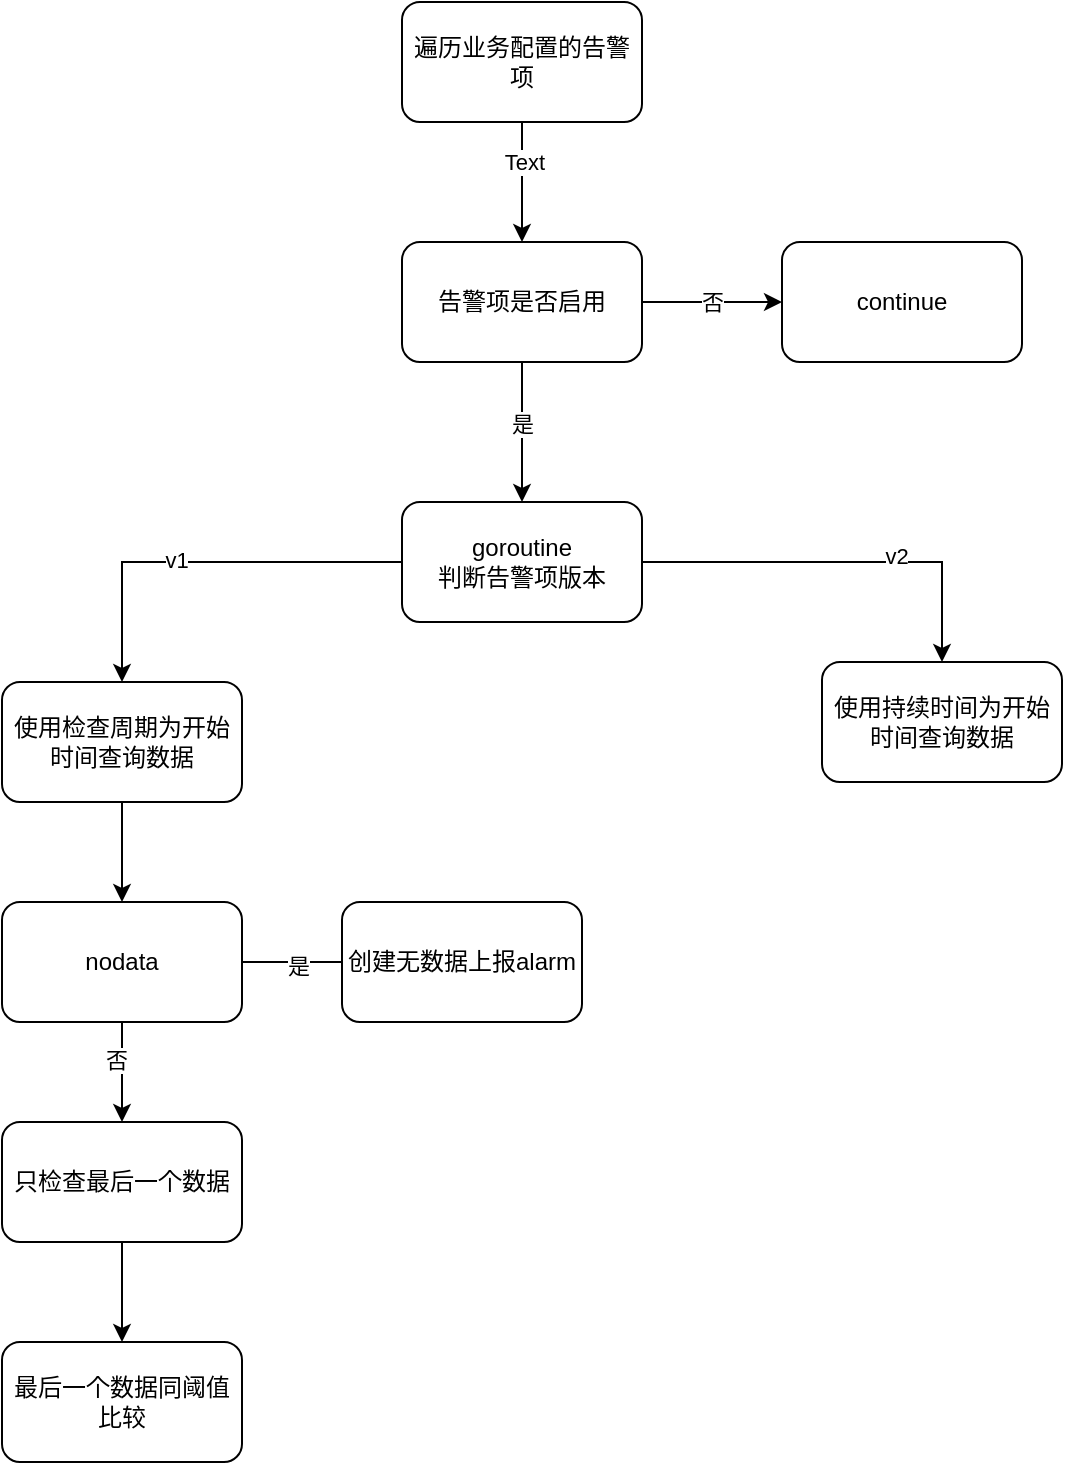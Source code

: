 <mxfile version="20.8.15" type="github">
  <diagram name="第 1 页" id="Kw1zBCnqG9tHCoyv4tqN">
    <mxGraphModel dx="823" dy="544" grid="1" gridSize="10" guides="1" tooltips="1" connect="1" arrows="1" fold="1" page="1" pageScale="1" pageWidth="827" pageHeight="1169" math="0" shadow="0">
      <root>
        <mxCell id="0" />
        <mxCell id="1" parent="0" />
        <mxCell id="XZRz8ud4CRZ0wjuStr5h-3" value="" style="edgeStyle=orthogonalEdgeStyle;rounded=0;orthogonalLoop=1;jettySize=auto;html=1;" edge="1" parent="1" source="XZRz8ud4CRZ0wjuStr5h-1" target="XZRz8ud4CRZ0wjuStr5h-2">
          <mxGeometry relative="1" as="geometry" />
        </mxCell>
        <mxCell id="XZRz8ud4CRZ0wjuStr5h-4" value="是" style="edgeLabel;html=1;align=center;verticalAlign=middle;resizable=0;points=[];" vertex="1" connectable="0" parent="XZRz8ud4CRZ0wjuStr5h-3">
          <mxGeometry x="-0.13" relative="1" as="geometry">
            <mxPoint as="offset" />
          </mxGeometry>
        </mxCell>
        <mxCell id="XZRz8ud4CRZ0wjuStr5h-15" value="否" style="edgeStyle=orthogonalEdgeStyle;rounded=0;orthogonalLoop=1;jettySize=auto;html=1;" edge="1" parent="1" source="XZRz8ud4CRZ0wjuStr5h-1" target="XZRz8ud4CRZ0wjuStr5h-14">
          <mxGeometry relative="1" as="geometry" />
        </mxCell>
        <mxCell id="XZRz8ud4CRZ0wjuStr5h-1" value="告警项是否启用" style="rounded=1;whiteSpace=wrap;html=1;" vertex="1" parent="1">
          <mxGeometry x="280" y="210" width="120" height="60" as="geometry" />
        </mxCell>
        <mxCell id="XZRz8ud4CRZ0wjuStr5h-7" style="edgeStyle=orthogonalEdgeStyle;rounded=0;orthogonalLoop=1;jettySize=auto;html=1;entryX=0.5;entryY=0;entryDx=0;entryDy=0;" edge="1" parent="1" source="XZRz8ud4CRZ0wjuStr5h-2" target="XZRz8ud4CRZ0wjuStr5h-5">
          <mxGeometry relative="1" as="geometry" />
        </mxCell>
        <mxCell id="XZRz8ud4CRZ0wjuStr5h-8" value="v1" style="edgeLabel;html=1;align=center;verticalAlign=middle;resizable=0;points=[];" vertex="1" connectable="0" parent="XZRz8ud4CRZ0wjuStr5h-7">
          <mxGeometry x="0.133" y="-1" relative="1" as="geometry">
            <mxPoint as="offset" />
          </mxGeometry>
        </mxCell>
        <mxCell id="XZRz8ud4CRZ0wjuStr5h-9" style="edgeStyle=orthogonalEdgeStyle;rounded=0;orthogonalLoop=1;jettySize=auto;html=1;entryX=0.5;entryY=0;entryDx=0;entryDy=0;" edge="1" parent="1" source="XZRz8ud4CRZ0wjuStr5h-2" target="XZRz8ud4CRZ0wjuStr5h-6">
          <mxGeometry relative="1" as="geometry" />
        </mxCell>
        <mxCell id="XZRz8ud4CRZ0wjuStr5h-10" value="v2" style="edgeLabel;html=1;align=center;verticalAlign=middle;resizable=0;points=[];" vertex="1" connectable="0" parent="XZRz8ud4CRZ0wjuStr5h-9">
          <mxGeometry x="0.272" y="3" relative="1" as="geometry">
            <mxPoint as="offset" />
          </mxGeometry>
        </mxCell>
        <mxCell id="XZRz8ud4CRZ0wjuStr5h-2" value="goroutine&lt;br&gt;判断告警项版本" style="rounded=1;whiteSpace=wrap;html=1;" vertex="1" parent="1">
          <mxGeometry x="280" y="340" width="120" height="60" as="geometry" />
        </mxCell>
        <mxCell id="XZRz8ud4CRZ0wjuStr5h-17" value="" style="edgeStyle=orthogonalEdgeStyle;rounded=0;orthogonalLoop=1;jettySize=auto;html=1;" edge="1" parent="1" source="XZRz8ud4CRZ0wjuStr5h-5" target="XZRz8ud4CRZ0wjuStr5h-16">
          <mxGeometry relative="1" as="geometry" />
        </mxCell>
        <mxCell id="XZRz8ud4CRZ0wjuStr5h-5" value="使用检查周期为开始时间查询数据" style="rounded=1;whiteSpace=wrap;html=1;" vertex="1" parent="1">
          <mxGeometry x="80" y="430" width="120" height="60" as="geometry" />
        </mxCell>
        <mxCell id="XZRz8ud4CRZ0wjuStr5h-6" value="使用持续时间为开始时间查询数据" style="rounded=1;whiteSpace=wrap;html=1;" vertex="1" parent="1">
          <mxGeometry x="490" y="420" width="120" height="60" as="geometry" />
        </mxCell>
        <mxCell id="XZRz8ud4CRZ0wjuStr5h-12" value="" style="edgeStyle=orthogonalEdgeStyle;rounded=0;orthogonalLoop=1;jettySize=auto;html=1;" edge="1" parent="1" source="XZRz8ud4CRZ0wjuStr5h-11" target="XZRz8ud4CRZ0wjuStr5h-1">
          <mxGeometry relative="1" as="geometry" />
        </mxCell>
        <mxCell id="XZRz8ud4CRZ0wjuStr5h-13" value="Text" style="edgeLabel;html=1;align=center;verticalAlign=middle;resizable=0;points=[];" vertex="1" connectable="0" parent="XZRz8ud4CRZ0wjuStr5h-12">
          <mxGeometry x="-0.357" y="1" relative="1" as="geometry">
            <mxPoint as="offset" />
          </mxGeometry>
        </mxCell>
        <mxCell id="XZRz8ud4CRZ0wjuStr5h-11" value="遍历业务配置的告警项" style="rounded=1;whiteSpace=wrap;html=1;" vertex="1" parent="1">
          <mxGeometry x="280" y="90" width="120" height="60" as="geometry" />
        </mxCell>
        <mxCell id="XZRz8ud4CRZ0wjuStr5h-14" value="continue" style="rounded=1;whiteSpace=wrap;html=1;" vertex="1" parent="1">
          <mxGeometry x="470" y="210" width="120" height="60" as="geometry" />
        </mxCell>
        <mxCell id="XZRz8ud4CRZ0wjuStr5h-20" value="" style="edgeStyle=orthogonalEdgeStyle;rounded=0;orthogonalLoop=1;jettySize=auto;html=1;" edge="1" parent="1" source="XZRz8ud4CRZ0wjuStr5h-16">
          <mxGeometry relative="1" as="geometry">
            <mxPoint x="280" y="570" as="targetPoint" />
          </mxGeometry>
        </mxCell>
        <mxCell id="XZRz8ud4CRZ0wjuStr5h-21" value="是" style="edgeLabel;html=1;align=center;verticalAlign=middle;resizable=0;points=[];" vertex="1" connectable="0" parent="XZRz8ud4CRZ0wjuStr5h-20">
          <mxGeometry x="-0.311" y="-2" relative="1" as="geometry">
            <mxPoint as="offset" />
          </mxGeometry>
        </mxCell>
        <mxCell id="XZRz8ud4CRZ0wjuStr5h-23" value="" style="edgeStyle=orthogonalEdgeStyle;rounded=0;orthogonalLoop=1;jettySize=auto;html=1;" edge="1" parent="1" source="XZRz8ud4CRZ0wjuStr5h-16" target="XZRz8ud4CRZ0wjuStr5h-22">
          <mxGeometry relative="1" as="geometry" />
        </mxCell>
        <mxCell id="XZRz8ud4CRZ0wjuStr5h-24" value="否" style="edgeLabel;html=1;align=center;verticalAlign=middle;resizable=0;points=[];" vertex="1" connectable="0" parent="XZRz8ud4CRZ0wjuStr5h-23">
          <mxGeometry x="-0.269" y="-3" relative="1" as="geometry">
            <mxPoint as="offset" />
          </mxGeometry>
        </mxCell>
        <mxCell id="XZRz8ud4CRZ0wjuStr5h-16" value="nodata" style="whiteSpace=wrap;html=1;rounded=1;" vertex="1" parent="1">
          <mxGeometry x="80" y="540" width="120" height="60" as="geometry" />
        </mxCell>
        <mxCell id="XZRz8ud4CRZ0wjuStr5h-19" value="创建无数据上报alarm" style="whiteSpace=wrap;html=1;rounded=1;" vertex="1" parent="1">
          <mxGeometry x="250" y="540" width="120" height="60" as="geometry" />
        </mxCell>
        <mxCell id="XZRz8ud4CRZ0wjuStr5h-26" value="" style="edgeStyle=orthogonalEdgeStyle;rounded=0;orthogonalLoop=1;jettySize=auto;html=1;" edge="1" parent="1" source="XZRz8ud4CRZ0wjuStr5h-22" target="XZRz8ud4CRZ0wjuStr5h-25">
          <mxGeometry relative="1" as="geometry" />
        </mxCell>
        <mxCell id="XZRz8ud4CRZ0wjuStr5h-22" value="只检查最后一个数据" style="whiteSpace=wrap;html=1;rounded=1;" vertex="1" parent="1">
          <mxGeometry x="80" y="650" width="120" height="60" as="geometry" />
        </mxCell>
        <mxCell id="XZRz8ud4CRZ0wjuStr5h-25" value="最后一个数据同阈值比较" style="whiteSpace=wrap;html=1;rounded=1;" vertex="1" parent="1">
          <mxGeometry x="80" y="760" width="120" height="60" as="geometry" />
        </mxCell>
      </root>
    </mxGraphModel>
  </diagram>
</mxfile>
